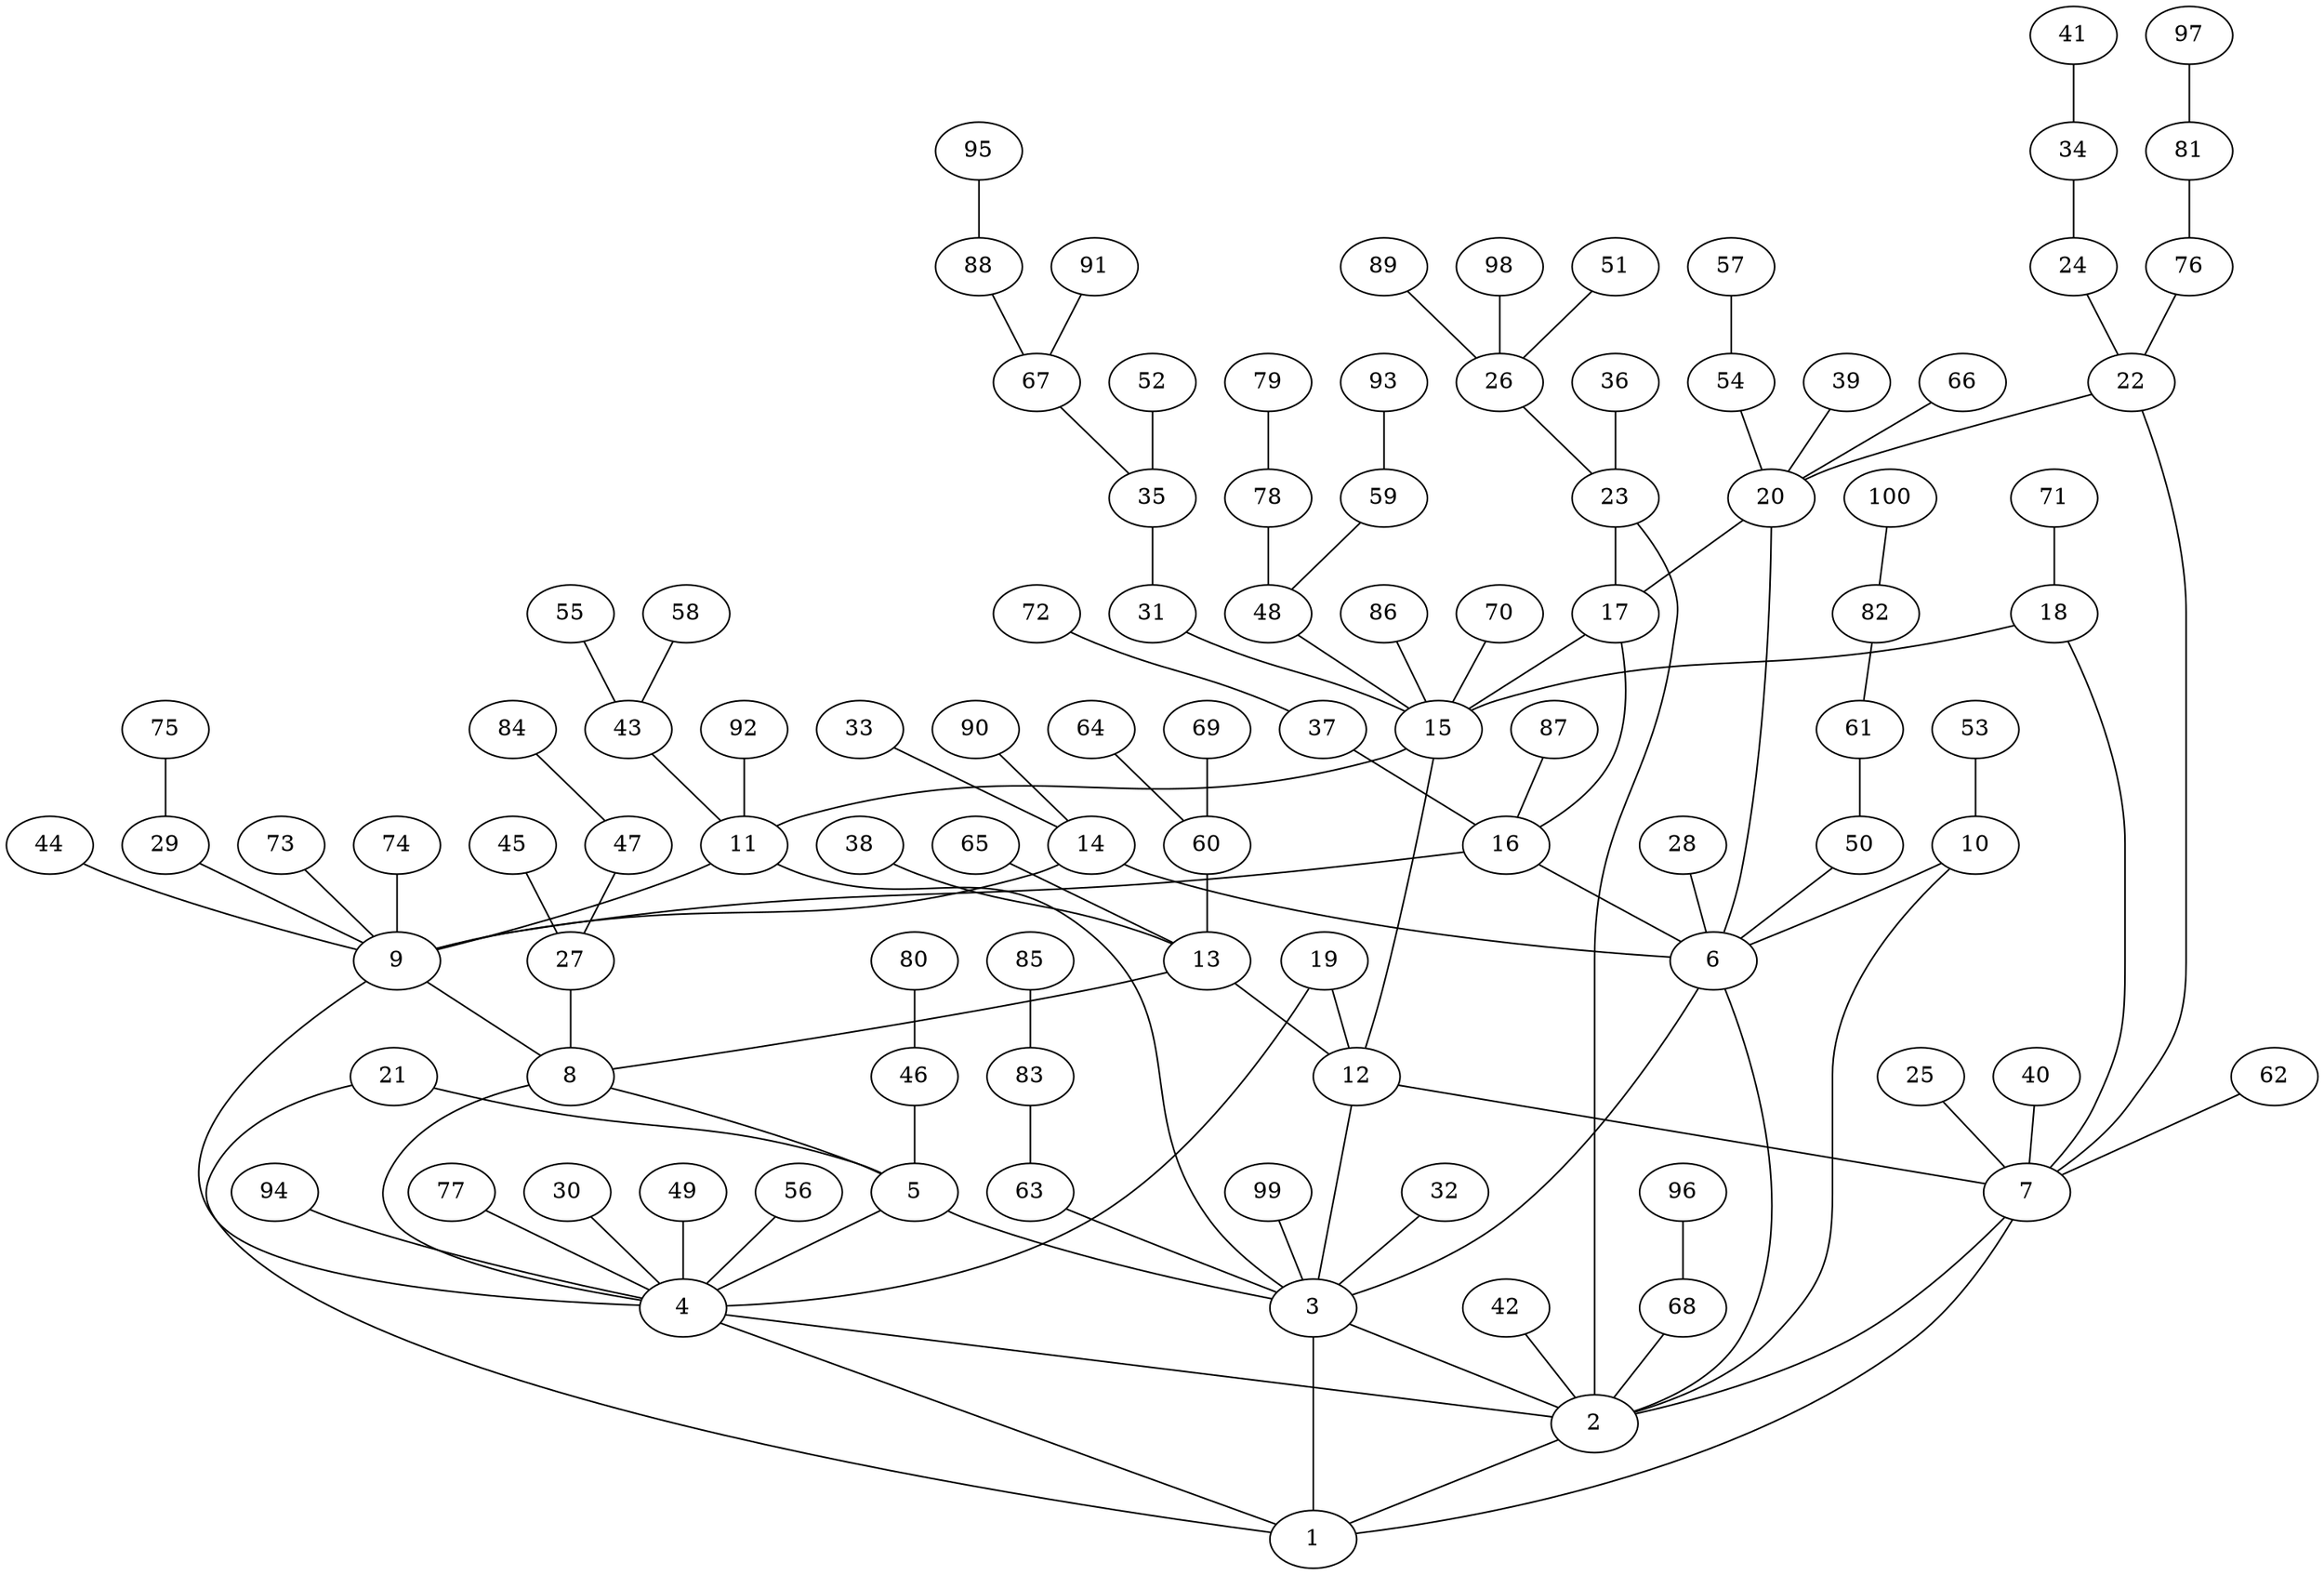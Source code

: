 graph G {
35 -- 31;
32 -- 3;
20 -- 17;
75 -- 29;
60 -- 13;
82 -- 61;
22 -- 7;
14 -- 6;
28 -- 6;
96 -- 68;
53 -- 10;
4 -- 1;
63 -- 3;
24 -- 22;
13 -- 12;
77 -- 4;
21 -- 1;
22 -- 20;
50 -- 6;
84 -- 47;
5 -- 3;
27 -- 8;
73 -- 9;
10 -- 2;
98 -- 26;
11 -- 3;
52 -- 35;
93 -- 59;
16 -- 9;
29 -- 9;
100 -- 82;
19 -- 12;
66 -- 20;
34 -- 24;
54 -- 20;
72 -- 37;
25 -- 7;
8 -- 5;
13 -- 8;
7 -- 2;
31 -- 15;
33 -- 14;
40 -- 7;
58 -- 43;
86 -- 15;
16 -- 6;
26 -- 23;
6 -- 2;
12 -- 7;
15 -- 12;
46 -- 5;
48 -- 15;
83 -- 63;
57 -- 54;
85 -- 83;
5 -- 4;
62 -- 7;
20 -- 6;
41 -- 34;
39 -- 20;
30 -- 4;
68 -- 2;
8 -- 4;
15 -- 11;
14 -- 9;
23 -- 2;
80 -- 46;
9 -- 4;
21 -- 5;
47 -- 27;
79 -- 78;
3 -- 2;
51 -- 26;
91 -- 67;
92 -- 11;
76 -- 22;
81 -- 76;
74 -- 9;
10 -- 6;
70 -- 15;
49 -- 4;
45 -- 27;
90 -- 14;
36 -- 23;
44 -- 9;
17 -- 16;
38 -- 13;
7 -- 1;
43 -- 11;
23 -- 17;
61 -- 50;
95 -- 88;
64 -- 60;
65 -- 13;
78 -- 48;
59 -- 48;
12 -- 3;
19 -- 4;
2 -- 1;
37 -- 16;
97 -- 81;
11 -- 9;
55 -- 43;
67 -- 35;
18 -- 15;
17 -- 15;
56 -- 4;
4 -- 2;
9 -- 8;
88 -- 67;
42 -- 2;
87 -- 16;
94 -- 4;
71 -- 18;
3 -- 1;
6 -- 3;
69 -- 60;
18 -- 7;
89 -- 26;
99 -- 3;
}
